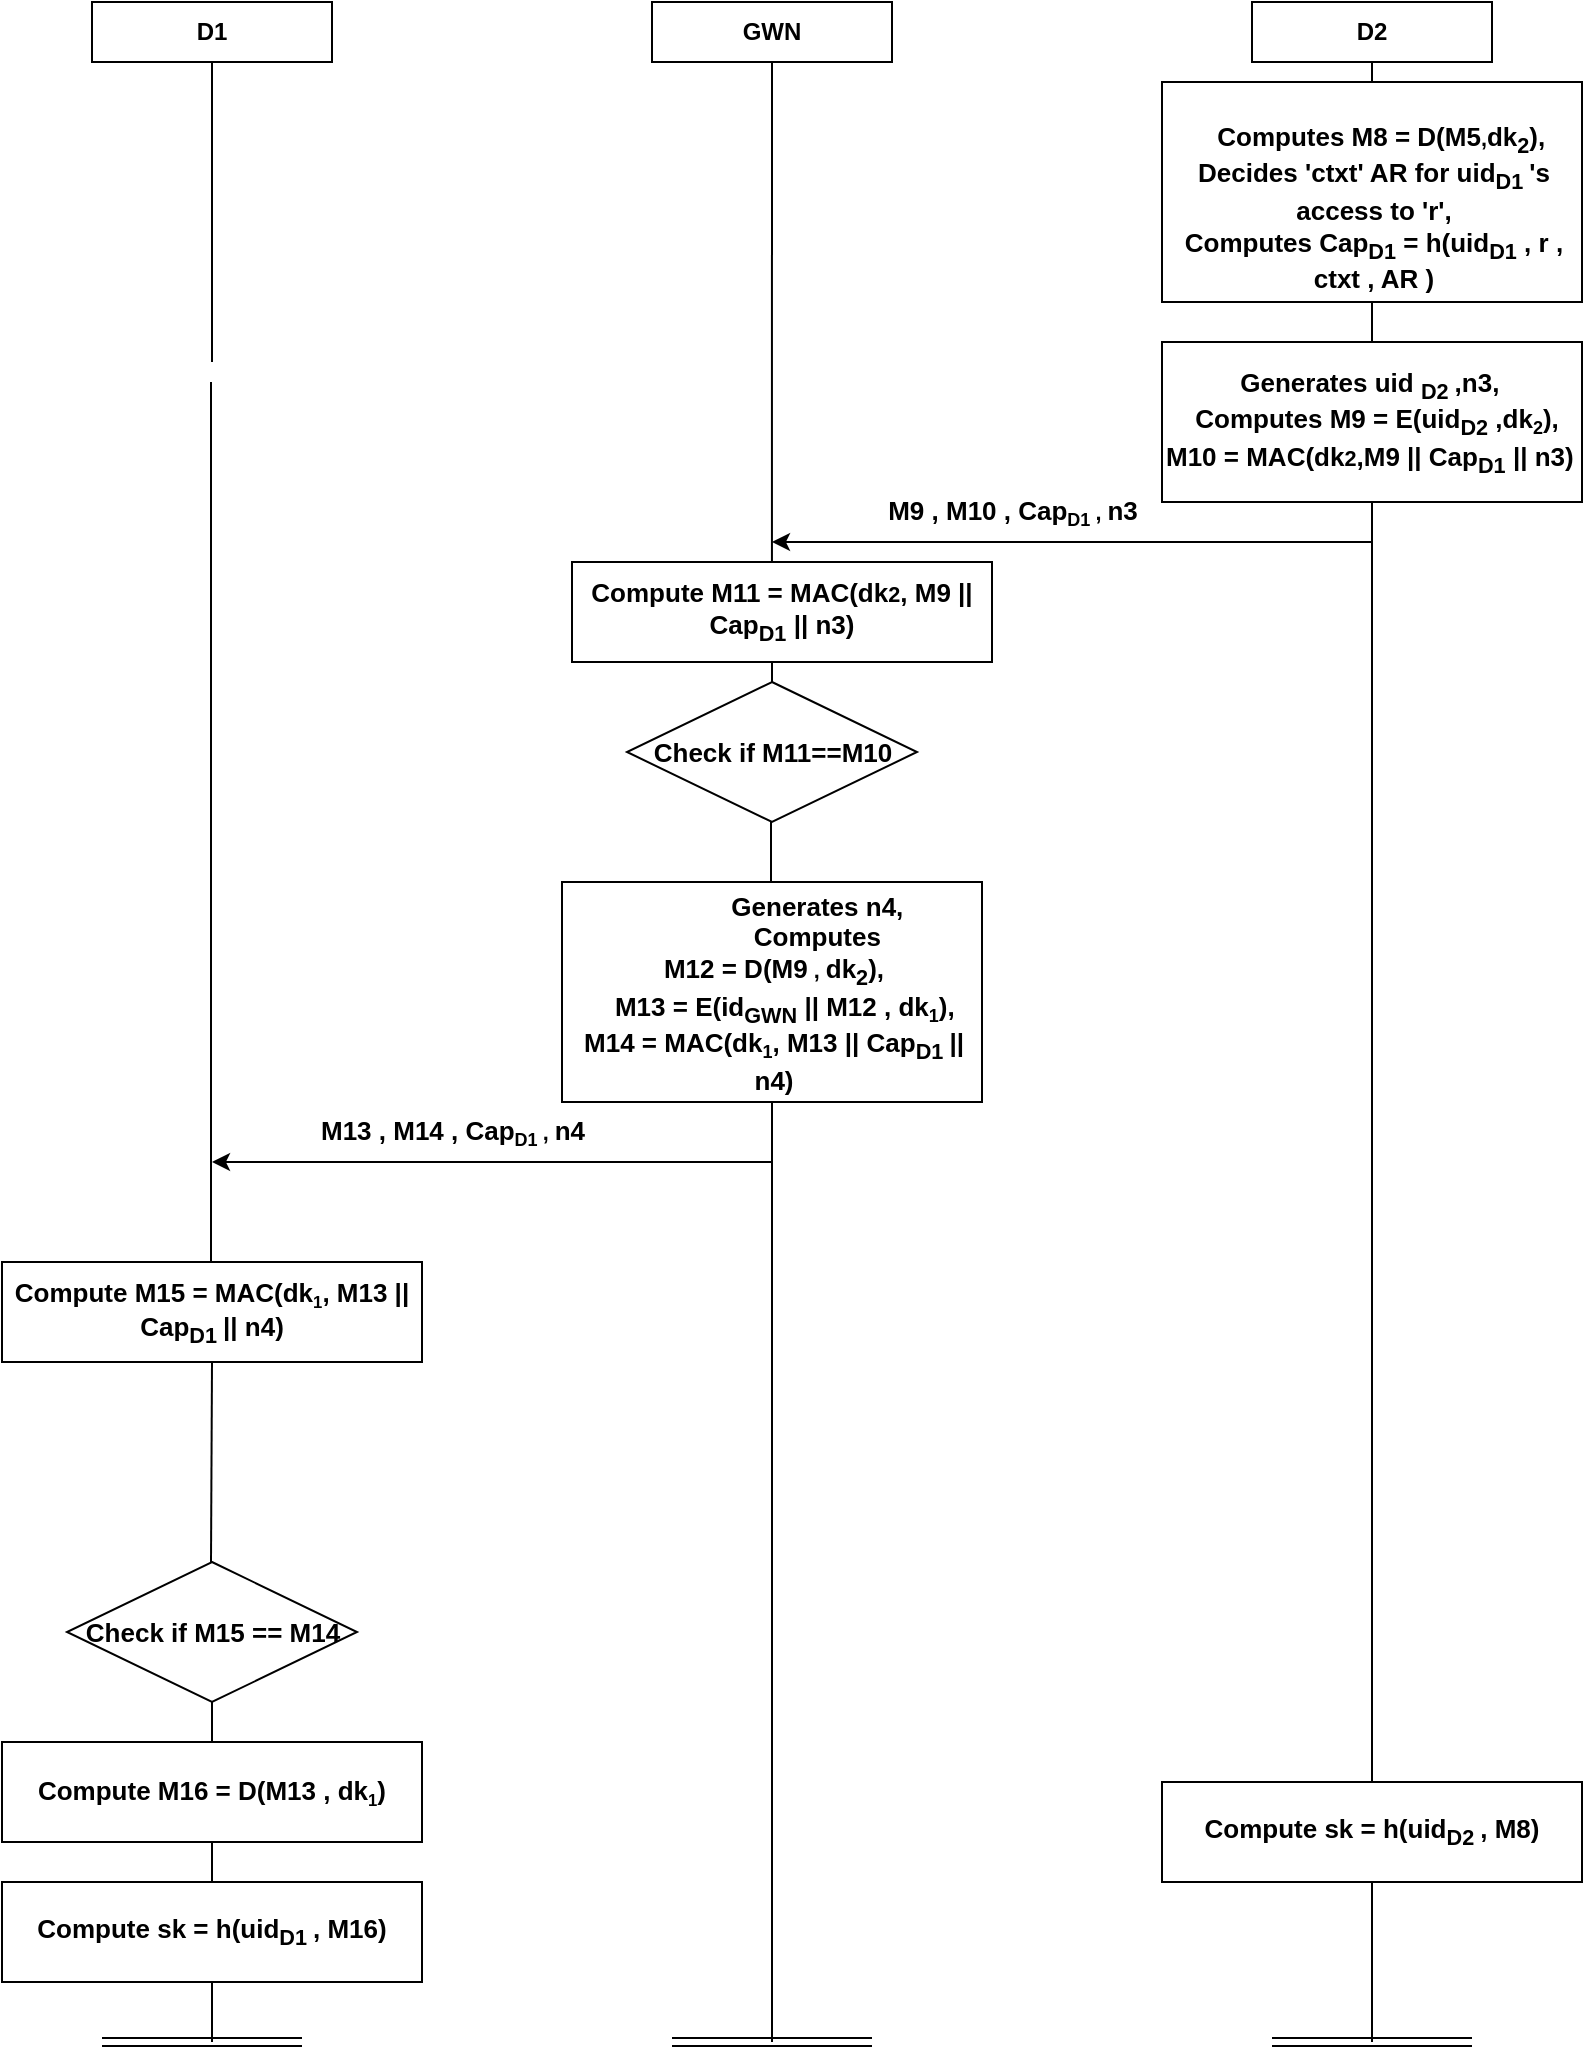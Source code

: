 <mxfile version="20.5.3" type="device"><diagram id="EQdesWUIPrv5qaLKdOKX" name="Page-1"><mxGraphModel dx="1038" dy="579" grid="1" gridSize="10" guides="1" tooltips="1" connect="1" arrows="1" fold="1" page="1" pageScale="1" pageWidth="827" pageHeight="1169" background="none" math="0" shadow="0"><root><mxCell id="0"/><mxCell id="1" parent="0"/><mxCell id="WgFKxa-PlZdiFY2CAePM-1" value="&lt;b&gt;D1&lt;/b&gt;" style="rounded=0;whiteSpace=wrap;html=1;" parent="1" vertex="1"><mxGeometry x="60" y="60" width="120" height="30" as="geometry"/></mxCell><mxCell id="WgFKxa-PlZdiFY2CAePM-2" value="" style="endArrow=none;html=1;rounded=0;entryX=0.5;entryY=1;entryDx=0;entryDy=0;" parent="1" target="WgFKxa-PlZdiFY2CAePM-1" edge="1"><mxGeometry width="50" height="50" relative="1" as="geometry"><mxPoint x="120" y="240" as="sourcePoint"/><mxPoint x="440" y="290" as="targetPoint"/></mxGeometry></mxCell><mxCell id="WgFKxa-PlZdiFY2CAePM-4" value="" style="endArrow=none;html=1;rounded=0;fontSize=13;entryX=0.5;entryY=1;entryDx=0;entryDy=0;startArrow=none;" parent="1" edge="1"><mxGeometry width="50" height="50" relative="1" as="geometry"><mxPoint x="119.5" y="690" as="sourcePoint"/><mxPoint x="119.5" y="250" as="targetPoint"/></mxGeometry></mxCell><mxCell id="WgFKxa-PlZdiFY2CAePM-5" value="" style="shape=link;html=1;rounded=0;fontSize=13;" parent="1" edge="1"><mxGeometry width="100" relative="1" as="geometry"><mxPoint x="65" y="1080" as="sourcePoint"/><mxPoint x="165" y="1080" as="targetPoint"/><Array as="points"/></mxGeometry></mxCell><mxCell id="WgFKxa-PlZdiFY2CAePM-6" value="&lt;b&gt;GWN&lt;/b&gt;" style="rounded=0;whiteSpace=wrap;html=1;" parent="1" vertex="1"><mxGeometry x="340" y="60" width="120" height="30" as="geometry"/></mxCell><mxCell id="WgFKxa-PlZdiFY2CAePM-7" value="" style="endArrow=none;html=1;rounded=0;fontSize=13;entryX=0.5;entryY=1;entryDx=0;entryDy=0;exitX=0.476;exitY=0.2;exitDx=0;exitDy=0;exitPerimeter=0;" parent="1" source="WgFKxa-PlZdiFY2CAePM-11" target="WgFKxa-PlZdiFY2CAePM-6" edge="1"><mxGeometry width="50" height="50" relative="1" as="geometry"><mxPoint x="400" y="320" as="sourcePoint"/><mxPoint x="440" y="270" as="targetPoint"/></mxGeometry></mxCell><mxCell id="WgFKxa-PlZdiFY2CAePM-11" value="&lt;b&gt;Compute M11 = MAC(dk&lt;span style=&quot;font-size: 10.833px&quot;&gt;2&lt;/span&gt;, M9 || Cap&lt;sub&gt;D1&lt;/sub&gt;&amp;nbsp;|| n3)&lt;/b&gt;" style="rounded=0;whiteSpace=wrap;html=1;fontSize=13;" parent="1" vertex="1"><mxGeometry x="300" y="340" width="210" height="50" as="geometry"/></mxCell><mxCell id="WgFKxa-PlZdiFY2CAePM-12" value="" style="endArrow=none;html=1;rounded=0;fontSize=13;" parent="1" edge="1"><mxGeometry width="50" height="50" relative="1" as="geometry"><mxPoint x="400" y="390" as="sourcePoint"/><mxPoint x="400" y="400" as="targetPoint"/></mxGeometry></mxCell><mxCell id="WgFKxa-PlZdiFY2CAePM-14" value="&lt;b&gt;Check if M11==M10&lt;/b&gt;" style="rhombus;whiteSpace=wrap;html=1;fontSize=13;" parent="1" vertex="1"><mxGeometry x="327.5" y="400" width="145" height="70" as="geometry"/></mxCell><mxCell id="WgFKxa-PlZdiFY2CAePM-16" value="" style="endArrow=none;html=1;rounded=0;fontSize=13;" parent="1" edge="1"><mxGeometry width="50" height="50" relative="1" as="geometry"><mxPoint x="399.5" y="470" as="sourcePoint"/><mxPoint x="399.5" y="500" as="targetPoint"/></mxGeometry></mxCell><mxCell id="WgFKxa-PlZdiFY2CAePM-18" value="&lt;blockquote style=&quot;margin: 0 0 0 40px ; border: none ; padding: 0px&quot;&gt;&lt;/blockquote&gt;&lt;b style=&quot;font-size: 13px&quot;&gt;&lt;div style=&quot;text-align: center&quot;&gt;&lt;b&gt;&amp;nbsp; &amp;nbsp; &amp;nbsp; &amp;nbsp; &amp;nbsp; &amp;nbsp;&amp;nbsp;&lt;/b&gt;&lt;/div&gt;&lt;div style=&quot;text-align: center&quot;&gt;&lt;b&gt;&amp;nbsp; &amp;nbsp; &amp;nbsp; &amp;nbsp; &amp;nbsp; &amp;nbsp; Generates n4,&lt;/b&gt;&lt;/div&gt;&lt;/b&gt;&lt;div style=&quot;text-align: center&quot;&gt;&lt;b style=&quot;font-size: 13px&quot;&gt;&amp;nbsp; &amp;nbsp; &amp;nbsp; &amp;nbsp; &amp;nbsp; &amp;nbsp; &amp;nbsp;Computes&amp;nbsp;&lt;/b&gt;&lt;/div&gt;&lt;div style=&quot;text-align: center&quot;&gt;&lt;b style=&quot;font-size: 13px&quot;&gt;M12 = D(M9&lt;/b&gt;&lt;b&gt;&lt;span style=&quot;font-size: 10.833px&quot;&gt;&amp;nbsp;,&amp;nbsp;&lt;/span&gt;&lt;span style=&quot;font-size: 13px&quot;&gt;dk&lt;sub&gt;2&lt;/sub&gt;&lt;/span&gt;&lt;span style=&quot;font-size: 13px&quot;&gt;),&lt;/span&gt;&lt;/b&gt;&lt;/div&gt;&lt;div style=&quot;text-align: center&quot;&gt;&lt;b style=&quot;font-size: 13px&quot;&gt;&amp;nbsp; &amp;nbsp;M13 = E(id&lt;sub&gt;GWN&lt;/sub&gt;&amp;nbsp;|| M12 , dk&lt;/b&gt;&lt;b style=&quot;font-size: 10.833px&quot;&gt;&lt;sub&gt;1&lt;/sub&gt;&lt;/b&gt;&lt;b&gt;&lt;span style=&quot;font-size: 13px&quot;&gt;),&lt;/span&gt;&lt;/b&gt;&lt;/div&gt;&lt;div style=&quot;text-align: center&quot;&gt;&lt;b&gt;&lt;span style=&quot;font-size: 13px&quot;&gt;M14 = MAC(dk&lt;/span&gt;&lt;span style=&quot;font-size: 10.833px&quot;&gt;&lt;sub&gt;1&lt;/sub&gt;&lt;/span&gt;&lt;span style=&quot;font-size: 13px&quot;&gt;, M13 || Cap&lt;sub&gt;D1 &lt;/sub&gt;|| n4)&lt;/span&gt;&lt;/b&gt;&lt;/div&gt;&lt;div style=&quot;text-align: center&quot;&gt;&lt;br&gt;&lt;/div&gt;" style="rounded=0;whiteSpace=wrap;html=1;align=left;" parent="1" vertex="1"><mxGeometry x="295" y="500" width="210" height="110" as="geometry"/></mxCell><mxCell id="WgFKxa-PlZdiFY2CAePM-19" value="" style="endArrow=none;html=1;rounded=0;fontSize=13;entryX=0.5;entryY=1;entryDx=0;entryDy=0;" parent="1" target="WgFKxa-PlZdiFY2CAePM-18" edge="1"><mxGeometry width="50" height="50" relative="1" as="geometry"><mxPoint x="400" y="1080" as="sourcePoint"/><mxPoint x="425" y="620" as="targetPoint"/></mxGeometry></mxCell><mxCell id="WgFKxa-PlZdiFY2CAePM-21" value="" style="shape=link;html=1;rounded=0;fontSize=13;" parent="1" edge="1"><mxGeometry width="100" relative="1" as="geometry"><mxPoint x="350" y="1080" as="sourcePoint"/><mxPoint x="450" y="1080" as="targetPoint"/><Array as="points"/></mxGeometry></mxCell><mxCell id="WgFKxa-PlZdiFY2CAePM-22" value="&lt;b&gt;D2&lt;/b&gt;" style="rounded=0;whiteSpace=wrap;html=1;" parent="1" vertex="1"><mxGeometry x="640" y="60" width="120" height="30" as="geometry"/></mxCell><mxCell id="WgFKxa-PlZdiFY2CAePM-24" value="" style="shape=link;html=1;rounded=0;fontSize=13;" parent="1" edge="1"><mxGeometry width="100" relative="1" as="geometry"><mxPoint x="650" y="1080" as="sourcePoint"/><mxPoint x="750" y="1080" as="targetPoint"/><Array as="points"/></mxGeometry></mxCell><mxCell id="WgFKxa-PlZdiFY2CAePM-25" value="" style="endArrow=none;html=1;rounded=0;fontSize=13;entryX=0.5;entryY=1;entryDx=0;entryDy=0;startArrow=none;" parent="1" source="2t5dwcEZVSGvNV5vVqFE-3" target="WgFKxa-PlZdiFY2CAePM-22" edge="1"><mxGeometry width="50" height="50" relative="1" as="geometry"><mxPoint x="700" y="660" as="sourcePoint"/><mxPoint x="430" y="350" as="targetPoint"/></mxGeometry></mxCell><mxCell id="WgFKxa-PlZdiFY2CAePM-29" value="" style="endArrow=none;html=1;rounded=0;fontSize=13;entryX=0.5;entryY=1;entryDx=0;entryDy=0;" parent="1" target="WgFKxa-PlZdiFY2CAePM-27" edge="1"><mxGeometry width="50" height="50" relative="1" as="geometry"><mxPoint x="700" y="800" as="sourcePoint"/><mxPoint x="430" y="440" as="targetPoint"/></mxGeometry></mxCell><mxCell id="WgFKxa-PlZdiFY2CAePM-31" value="" style="endArrow=none;html=1;rounded=0;fontSize=13;exitX=0.5;exitY=1;exitDx=0;exitDy=0;startArrow=none;" parent="1" source="WgFKxa-PlZdiFY2CAePM-27" edge="1"><mxGeometry width="50" height="50" relative="1" as="geometry"><mxPoint x="700" y="800" as="sourcePoint"/><mxPoint x="700" y="1080" as="targetPoint"/></mxGeometry></mxCell><mxCell id="2t5dwcEZVSGvNV5vVqFE-2" value="&lt;blockquote style=&quot;margin: 0 0 0 40px ; border: none ; padding: 0px&quot;&gt;&lt;/blockquote&gt;&lt;b style=&quot;font-size: 13px&quot;&gt;&lt;div style=&quot;text-align: center&quot;&gt;&lt;br&gt;&lt;/div&gt;&lt;/b&gt;&lt;div style=&quot;text-align: center&quot;&gt;&lt;b style=&quot;font-size: 13px&quot;&gt;&amp;nbsp; Computes M8 = D(M5&lt;/b&gt;&lt;b&gt;&lt;span style=&quot;font-size: 10.833px&quot;&gt;,&lt;/span&gt;&lt;span style=&quot;font-size: 13px&quot;&gt;dk&lt;sub&gt;2&lt;/sub&gt;&lt;/span&gt;&lt;span style=&quot;font-size: 13px&quot;&gt;),&lt;/span&gt;&lt;/b&gt;&lt;/div&gt;&lt;div style=&quot;text-align: center&quot;&gt;&lt;span style=&quot;font-size: 13px&quot;&gt;&lt;b&gt;Decides 'ctxt' AR for uid&lt;sub&gt;D1 &lt;/sub&gt;'s access to 'r',&lt;/b&gt;&lt;/span&gt;&lt;/div&gt;&lt;div style=&quot;text-align: center&quot;&gt;&lt;span style=&quot;font-size: 13px&quot;&gt;&lt;b&gt;Computes Cap&lt;sub&gt;D1&lt;/sub&gt;&amp;nbsp;= h(uid&lt;sub&gt;D1&lt;/sub&gt;&amp;nbsp;, r , ctxt , AR )&lt;/b&gt;&lt;/span&gt;&lt;/div&gt;" style="rounded=0;whiteSpace=wrap;html=1;align=left;" parent="1" vertex="1"><mxGeometry x="595" y="100" width="210" height="110" as="geometry"/></mxCell><mxCell id="2t5dwcEZVSGvNV5vVqFE-3" value="&lt;blockquote style=&quot;margin: 0 0 0 40px ; border: none ; padding: 0px&quot;&gt;&lt;/blockquote&gt;&lt;b style=&quot;font-size: 13px&quot;&gt;&lt;div style=&quot;text-align: center&quot;&gt;&lt;b&gt;Generates uid &lt;sub&gt;D2&amp;nbsp;&lt;/sub&gt;,n3,&lt;/b&gt;&lt;/div&gt;&lt;/b&gt;&lt;div style=&quot;text-align: center&quot;&gt;&lt;b style=&quot;font-size: 13px&quot;&gt;&amp;nbsp; Computes M9 = E(uid&lt;sub&gt;D2&lt;/sub&gt;&amp;nbsp;,dk&lt;/b&gt;&lt;b style=&quot;font-size: 10.833px&quot;&gt;&lt;sub&gt;2&lt;/sub&gt;&lt;/b&gt;&lt;b&gt;&lt;span style=&quot;font-size: 13px&quot;&gt;),&lt;/span&gt;&lt;/b&gt;&lt;/div&gt;&lt;div style=&quot;text-align: center&quot;&gt;&lt;b style=&quot;font-size: 13px&quot;&gt;M10 = MAC(dk&lt;/b&gt;&lt;b&gt;&lt;span style=&quot;font-size: 10.833px&quot;&gt;2&lt;/span&gt;&lt;span style=&quot;font-size: 13px&quot;&gt;,M9 || Cap&lt;sub&gt;D1&lt;/sub&gt;&amp;nbsp;|| n3)&lt;/span&gt;&lt;/b&gt;&lt;/div&gt;" style="rounded=0;whiteSpace=wrap;html=1;align=left;" parent="1" vertex="1"><mxGeometry x="595" y="230" width="210" height="80" as="geometry"/></mxCell><mxCell id="2t5dwcEZVSGvNV5vVqFE-4" value="" style="endArrow=none;html=1;rounded=0;fontSize=13;entryX=0.5;entryY=1;entryDx=0;entryDy=0;" parent="1" target="2t5dwcEZVSGvNV5vVqFE-3" edge="1"><mxGeometry width="50" height="50" relative="1" as="geometry"><mxPoint x="700" y="800" as="sourcePoint"/><mxPoint x="700" y="90" as="targetPoint"/></mxGeometry></mxCell><mxCell id="2t5dwcEZVSGvNV5vVqFE-5" value="" style="endArrow=classic;html=1;rounded=0;fontSize=13;" parent="1" edge="1"><mxGeometry width="50" height="50" relative="1" as="geometry"><mxPoint x="700" y="330" as="sourcePoint"/><mxPoint x="400" y="330" as="targetPoint"/><Array as="points"><mxPoint x="400" y="330"/></Array></mxGeometry></mxCell><mxCell id="2t5dwcEZVSGvNV5vVqFE-6" value="&lt;b&gt;M9 , M10 , Cap&lt;span style=&quot;font-size: 10.833px&quot;&gt;&lt;sub&gt;D1&amp;nbsp;&lt;/sub&gt;,&amp;nbsp;&lt;/span&gt;n3&lt;/b&gt;" style="text;html=1;align=center;verticalAlign=middle;resizable=0;points=[];autosize=1;strokeColor=none;fillColor=none;fontSize=13;" parent="1" vertex="1"><mxGeometry x="450" y="300" width="140" height="30" as="geometry"/></mxCell><mxCell id="2t5dwcEZVSGvNV5vVqFE-7" value="" style="endArrow=classic;html=1;rounded=0;fontSize=13;" parent="1" edge="1"><mxGeometry width="50" height="50" relative="1" as="geometry"><mxPoint x="400" y="640" as="sourcePoint"/><mxPoint x="120" y="640" as="targetPoint"/></mxGeometry></mxCell><mxCell id="2t5dwcEZVSGvNV5vVqFE-9" value="&lt;b&gt;M13 , M14 , Cap&lt;span style=&quot;font-size: 10.833px&quot;&gt;&lt;sub&gt;D1&amp;nbsp;&lt;/sub&gt;,&amp;nbsp;&lt;/span&gt;n4&lt;/b&gt;" style="text;html=1;align=center;verticalAlign=middle;resizable=0;points=[];autosize=1;strokeColor=none;fillColor=none;fontSize=13;" parent="1" vertex="1"><mxGeometry x="165" y="610" width="150" height="30" as="geometry"/></mxCell><mxCell id="2t5dwcEZVSGvNV5vVqFE-11" value="" style="endArrow=none;html=1;rounded=0;fontSize=13;entryX=0.5;entryY=1;entryDx=0;entryDy=0;" parent="1" target="2t5dwcEZVSGvNV5vVqFE-21" edge="1"><mxGeometry width="50" height="50" relative="1" as="geometry"><mxPoint x="119.5" y="840" as="sourcePoint"/><mxPoint x="119.5" y="790" as="targetPoint"/></mxGeometry></mxCell><mxCell id="2t5dwcEZVSGvNV5vVqFE-12" value="&lt;b&gt;Check if M15 == M14&lt;/b&gt;" style="rhombus;whiteSpace=wrap;html=1;fontSize=13;" parent="1" vertex="1"><mxGeometry x="47.5" y="840" width="145" height="70" as="geometry"/></mxCell><mxCell id="2t5dwcEZVSGvNV5vVqFE-13" value="&lt;b&gt;Compute M16 = D(M13 , dk&lt;font size=&quot;1&quot;&gt;&lt;sub&gt;1&lt;/sub&gt;&lt;/font&gt;)&lt;/b&gt;" style="rounded=0;whiteSpace=wrap;html=1;fontSize=13;" parent="1" vertex="1"><mxGeometry x="15" y="930" width="210" height="50" as="geometry"/></mxCell><mxCell id="2t5dwcEZVSGvNV5vVqFE-14" value="" style="endArrow=none;html=1;rounded=0;fontSize=13;entryX=0.5;entryY=1;entryDx=0;entryDy=0;exitX=0.5;exitY=0;exitDx=0;exitDy=0;" parent="1" source="2t5dwcEZVSGvNV5vVqFE-13" target="2t5dwcEZVSGvNV5vVqFE-12" edge="1"><mxGeometry width="50" height="50" relative="1" as="geometry"><mxPoint x="130" y="850" as="sourcePoint"/><mxPoint x="130" y="800" as="targetPoint"/></mxGeometry></mxCell><mxCell id="2t5dwcEZVSGvNV5vVqFE-15" value="" style="endArrow=none;html=1;rounded=0;fontSize=13;exitX=0.5;exitY=1;exitDx=0;exitDy=0;startArrow=none;" parent="1" source="2t5dwcEZVSGvNV5vVqFE-17" edge="1"><mxGeometry width="50" height="50" relative="1" as="geometry"><mxPoint x="130" y="940" as="sourcePoint"/><mxPoint x="120" y="1080" as="targetPoint"/></mxGeometry></mxCell><mxCell id="WgFKxa-PlZdiFY2CAePM-27" value="&lt;b&gt;Compute sk = h(uid&lt;sub&gt;D2&amp;nbsp;&lt;/sub&gt;, M8)&lt;/b&gt;" style="rounded=0;whiteSpace=wrap;html=1;fontSize=13;" parent="1" vertex="1"><mxGeometry x="595" y="950" width="210" height="50" as="geometry"/></mxCell><mxCell id="2t5dwcEZVSGvNV5vVqFE-16" value="" style="endArrow=none;html=1;rounded=0;fontSize=13;exitX=0.5;exitY=1;exitDx=0;exitDy=0;" parent="1" target="WgFKxa-PlZdiFY2CAePM-27" edge="1"><mxGeometry width="50" height="50" relative="1" as="geometry"><mxPoint x="700" y="800" as="sourcePoint"/><mxPoint x="700" y="1040" as="targetPoint"/></mxGeometry></mxCell><mxCell id="2t5dwcEZVSGvNV5vVqFE-17" value="&lt;b&gt;Compute sk = h(uid&lt;sub&gt;D1&amp;nbsp;&lt;/sub&gt;, M16)&lt;/b&gt;" style="rounded=0;whiteSpace=wrap;html=1;fontSize=13;" parent="1" vertex="1"><mxGeometry x="15" y="1000" width="210" height="50" as="geometry"/></mxCell><mxCell id="2t5dwcEZVSGvNV5vVqFE-19" value="" style="endArrow=none;html=1;rounded=0;fontSize=13;exitX=0.5;exitY=1;exitDx=0;exitDy=0;" parent="1" source="2t5dwcEZVSGvNV5vVqFE-13" target="2t5dwcEZVSGvNV5vVqFE-17" edge="1"><mxGeometry width="50" height="50" relative="1" as="geometry"><mxPoint x="120" y="980" as="sourcePoint"/><mxPoint x="120" y="1080" as="targetPoint"/></mxGeometry></mxCell><mxCell id="2t5dwcEZVSGvNV5vVqFE-21" value="&lt;b&gt;Compute M15 = MAC(dk&lt;font size=&quot;1&quot;&gt;&lt;sub&gt;1&lt;/sub&gt;&lt;/font&gt;, M13 || Cap&lt;sub&gt;D1 &lt;/sub&gt;|| n4)&lt;/b&gt;" style="rounded=0;whiteSpace=wrap;html=1;fontSize=13;" parent="1" vertex="1"><mxGeometry x="15" y="690" width="210" height="50" as="geometry"/></mxCell></root></mxGraphModel></diagram></mxfile>